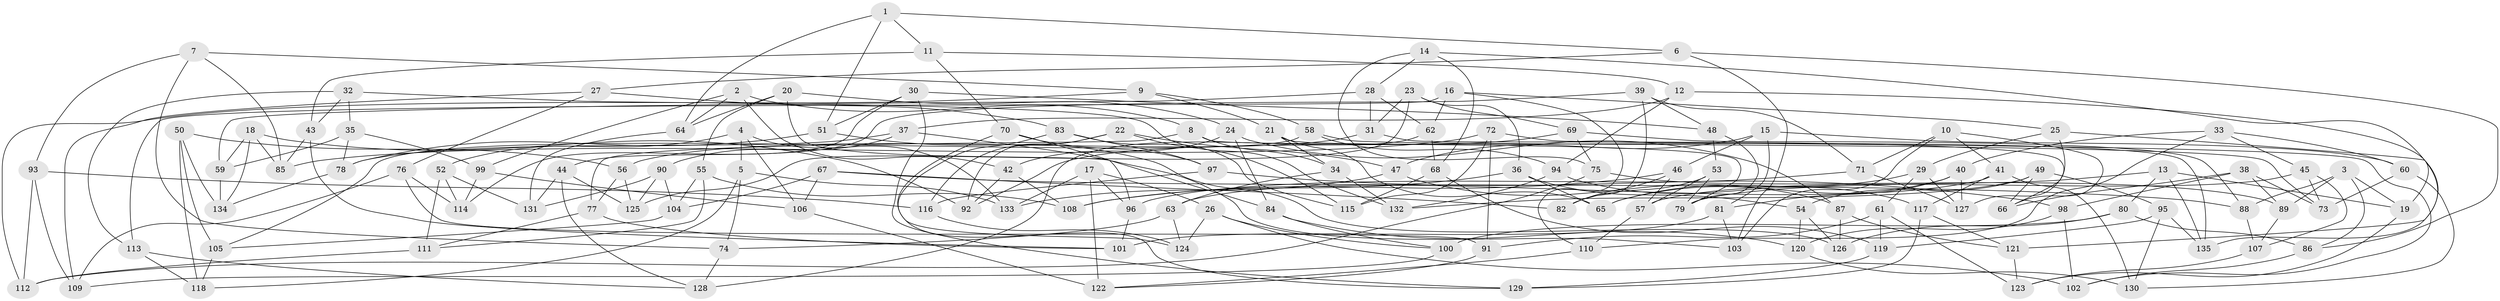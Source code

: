 // Generated by graph-tools (version 1.1) at 2025/11/02/27/25 16:11:46]
// undirected, 135 vertices, 270 edges
graph export_dot {
graph [start="1"]
  node [color=gray90,style=filled];
  1;
  2;
  3;
  4;
  5;
  6;
  7;
  8;
  9;
  10;
  11;
  12;
  13;
  14;
  15;
  16;
  17;
  18;
  19;
  20;
  21;
  22;
  23;
  24;
  25;
  26;
  27;
  28;
  29;
  30;
  31;
  32;
  33;
  34;
  35;
  36;
  37;
  38;
  39;
  40;
  41;
  42;
  43;
  44;
  45;
  46;
  47;
  48;
  49;
  50;
  51;
  52;
  53;
  54;
  55;
  56;
  57;
  58;
  59;
  60;
  61;
  62;
  63;
  64;
  65;
  66;
  67;
  68;
  69;
  70;
  71;
  72;
  73;
  74;
  75;
  76;
  77;
  78;
  79;
  80;
  81;
  82;
  83;
  84;
  85;
  86;
  87;
  88;
  89;
  90;
  91;
  92;
  93;
  94;
  95;
  96;
  97;
  98;
  99;
  100;
  101;
  102;
  103;
  104;
  105;
  106;
  107;
  108;
  109;
  110;
  111;
  112;
  113;
  114;
  115;
  116;
  117;
  118;
  119;
  120;
  121;
  122;
  123;
  124;
  125;
  126;
  127;
  128;
  129;
  130;
  131;
  132;
  133;
  134;
  135;
  1 -- 64;
  1 -- 6;
  1 -- 11;
  1 -- 51;
  2 -- 64;
  2 -- 8;
  2 -- 42;
  2 -- 99;
  3 -- 19;
  3 -- 88;
  3 -- 86;
  3 -- 89;
  4 -- 52;
  4 -- 5;
  4 -- 133;
  4 -- 106;
  5 -- 74;
  5 -- 118;
  5 -- 133;
  6 -- 103;
  6 -- 86;
  6 -- 27;
  7 -- 74;
  7 -- 93;
  7 -- 9;
  7 -- 85;
  8 -- 77;
  8 -- 79;
  8 -- 34;
  9 -- 58;
  9 -- 112;
  9 -- 21;
  10 -- 71;
  10 -- 41;
  10 -- 66;
  10 -- 103;
  11 -- 12;
  11 -- 70;
  11 -- 43;
  12 -- 121;
  12 -- 37;
  12 -- 94;
  13 -- 135;
  13 -- 79;
  13 -- 80;
  13 -- 19;
  14 -- 68;
  14 -- 28;
  14 -- 75;
  14 -- 19;
  15 -- 47;
  15 -- 46;
  15 -- 60;
  15 -- 81;
  16 -- 110;
  16 -- 25;
  16 -- 113;
  16 -- 62;
  17 -- 26;
  17 -- 133;
  17 -- 122;
  17 -- 96;
  18 -- 134;
  18 -- 92;
  18 -- 85;
  18 -- 59;
  19 -- 123;
  20 -- 84;
  20 -- 55;
  20 -- 64;
  20 -- 24;
  21 -- 34;
  21 -- 135;
  21 -- 65;
  22 -- 92;
  22 -- 115;
  22 -- 47;
  22 -- 116;
  23 -- 69;
  23 -- 36;
  23 -- 125;
  23 -- 31;
  24 -- 42;
  24 -- 87;
  24 -- 84;
  25 -- 135;
  25 -- 127;
  25 -- 29;
  26 -- 124;
  26 -- 100;
  26 -- 102;
  27 -- 83;
  27 -- 76;
  27 -- 109;
  28 -- 31;
  28 -- 59;
  28 -- 62;
  29 -- 127;
  29 -- 61;
  29 -- 65;
  30 -- 48;
  30 -- 51;
  30 -- 129;
  30 -- 114;
  31 -- 66;
  31 -- 56;
  32 -- 132;
  32 -- 43;
  32 -- 35;
  32 -- 113;
  33 -- 60;
  33 -- 40;
  33 -- 45;
  33 -- 110;
  34 -- 132;
  34 -- 63;
  35 -- 59;
  35 -- 99;
  35 -- 78;
  36 -- 54;
  36 -- 65;
  36 -- 108;
  37 -- 78;
  37 -- 90;
  37 -- 103;
  38 -- 66;
  38 -- 73;
  38 -- 98;
  38 -- 89;
  39 -- 82;
  39 -- 71;
  39 -- 44;
  39 -- 48;
  40 -- 81;
  40 -- 127;
  40 -- 65;
  41 -- 117;
  41 -- 130;
  41 -- 63;
  42 -- 108;
  42 -- 92;
  43 -- 101;
  43 -- 85;
  44 -- 125;
  44 -- 128;
  44 -- 131;
  45 -- 73;
  45 -- 57;
  45 -- 107;
  46 -- 108;
  46 -- 57;
  46 -- 82;
  47 -- 87;
  47 -- 133;
  48 -- 53;
  48 -- 79;
  49 -- 66;
  49 -- 95;
  49 -- 54;
  49 -- 132;
  50 -- 105;
  50 -- 118;
  50 -- 56;
  50 -- 134;
  51 -- 126;
  51 -- 78;
  52 -- 114;
  52 -- 111;
  52 -- 131;
  53 -- 57;
  53 -- 79;
  53 -- 82;
  54 -- 120;
  54 -- 126;
  55 -- 111;
  55 -- 108;
  55 -- 104;
  56 -- 125;
  56 -- 77;
  57 -- 110;
  58 -- 73;
  58 -- 94;
  58 -- 105;
  59 -- 134;
  60 -- 130;
  60 -- 73;
  61 -- 91;
  61 -- 123;
  61 -- 119;
  62 -- 128;
  62 -- 68;
  63 -- 74;
  63 -- 124;
  64 -- 131;
  67 -- 104;
  67 -- 82;
  67 -- 88;
  67 -- 106;
  68 -- 115;
  68 -- 119;
  69 -- 92;
  69 -- 75;
  69 -- 88;
  70 -- 97;
  70 -- 96;
  70 -- 124;
  71 -- 96;
  71 -- 127;
  72 -- 102;
  72 -- 85;
  72 -- 91;
  72 -- 115;
  74 -- 128;
  75 -- 89;
  75 -- 112;
  76 -- 91;
  76 -- 114;
  76 -- 109;
  77 -- 101;
  77 -- 111;
  78 -- 134;
  80 -- 86;
  80 -- 126;
  80 -- 100;
  81 -- 103;
  81 -- 101;
  83 -- 129;
  83 -- 115;
  83 -- 97;
  84 -- 120;
  84 -- 100;
  86 -- 102;
  87 -- 121;
  87 -- 126;
  88 -- 107;
  89 -- 107;
  90 -- 104;
  90 -- 125;
  90 -- 131;
  91 -- 122;
  93 -- 112;
  93 -- 109;
  93 -- 116;
  94 -- 132;
  94 -- 117;
  95 -- 135;
  95 -- 119;
  95 -- 130;
  96 -- 101;
  97 -- 98;
  97 -- 116;
  98 -- 102;
  98 -- 120;
  99 -- 106;
  99 -- 114;
  100 -- 109;
  104 -- 105;
  105 -- 118;
  106 -- 122;
  107 -- 123;
  110 -- 122;
  111 -- 112;
  113 -- 128;
  113 -- 118;
  116 -- 124;
  117 -- 121;
  117 -- 129;
  119 -- 129;
  120 -- 130;
  121 -- 123;
}
